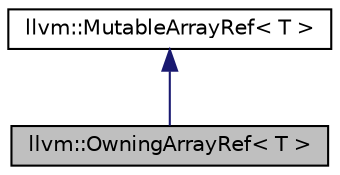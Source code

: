 digraph "llvm::OwningArrayRef&lt; T &gt;"
{
 // LATEX_PDF_SIZE
  bgcolor="transparent";
  edge [fontname="Helvetica",fontsize="10",labelfontname="Helvetica",labelfontsize="10"];
  node [fontname="Helvetica",fontsize="10",shape=record];
  Node1 [label="llvm::OwningArrayRef\< T \>",height=0.2,width=0.4,color="black", fillcolor="grey75", style="filled", fontcolor="black",tooltip="This is a MutableArrayRef that owns its array."];
  Node2 -> Node1 [dir="back",color="midnightblue",fontsize="10",style="solid",fontname="Helvetica"];
  Node2 [label="llvm::MutableArrayRef\< T \>",height=0.2,width=0.4,color="black",URL="$classllvm_1_1MutableArrayRef.html",tooltip="MutableArrayRef - Represent a mutable reference to an array (0 or more elements consecutively in memo..."];
}
